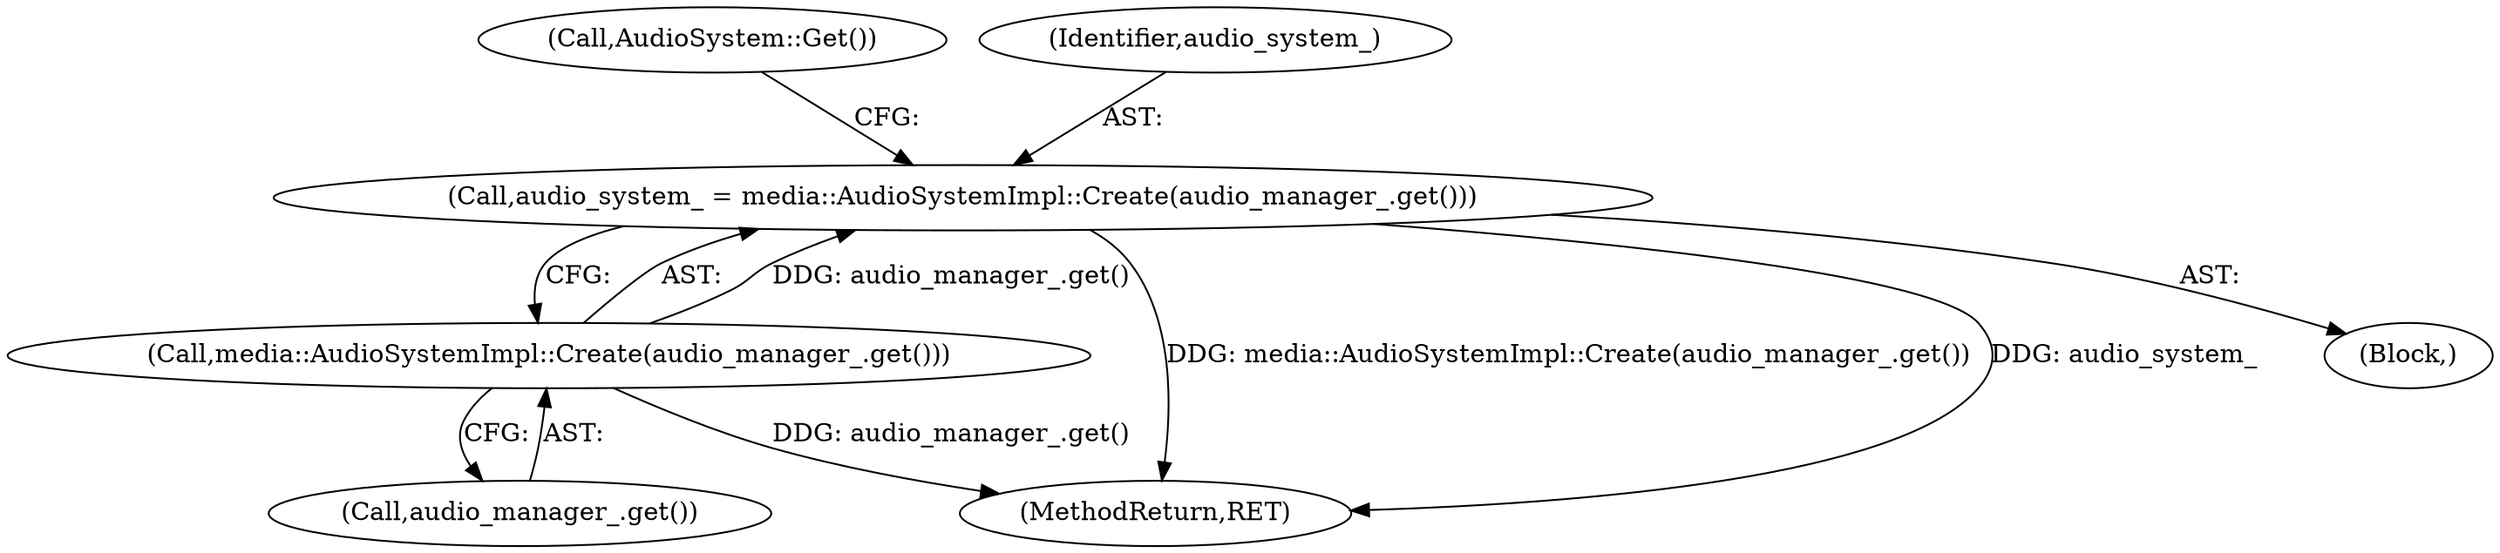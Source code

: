 digraph "0_Chrome_04ff52bb66284467ccb43d90800013b89ee8db75_8@API" {
"1000120" [label="(Call,audio_system_ = media::AudioSystemImpl::Create(audio_manager_.get()))"];
"1000122" [label="(Call,media::AudioSystemImpl::Create(audio_manager_.get()))"];
"1000125" [label="(Call,AudioSystem::Get())"];
"1000122" [label="(Call,media::AudioSystemImpl::Create(audio_manager_.get()))"];
"1000121" [label="(Identifier,audio_system_)"];
"1000123" [label="(Call,audio_manager_.get())"];
"1000127" [label="(MethodReturn,RET)"];
"1000101" [label="(Block,)"];
"1000120" [label="(Call,audio_system_ = media::AudioSystemImpl::Create(audio_manager_.get()))"];
"1000120" -> "1000101"  [label="AST: "];
"1000120" -> "1000122"  [label="CFG: "];
"1000121" -> "1000120"  [label="AST: "];
"1000122" -> "1000120"  [label="AST: "];
"1000125" -> "1000120"  [label="CFG: "];
"1000120" -> "1000127"  [label="DDG: media::AudioSystemImpl::Create(audio_manager_.get())"];
"1000120" -> "1000127"  [label="DDG: audio_system_"];
"1000122" -> "1000120"  [label="DDG: audio_manager_.get()"];
"1000122" -> "1000123"  [label="CFG: "];
"1000123" -> "1000122"  [label="AST: "];
"1000122" -> "1000127"  [label="DDG: audio_manager_.get()"];
}
